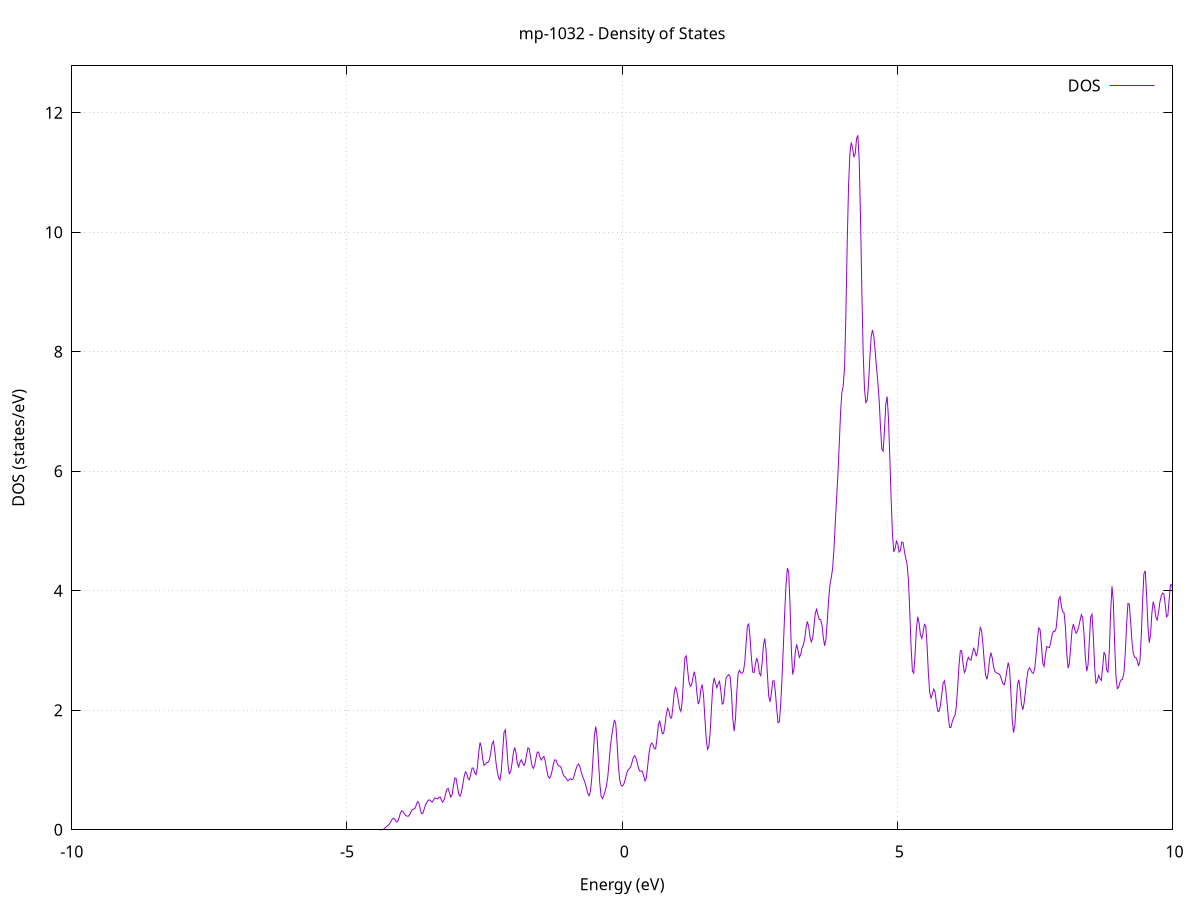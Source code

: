 set title 'mp-1032 - Density of States'
set xlabel 'Energy (eV)'
set ylabel 'DOS (states/eV)'
set grid
set xrange [-10:10]
set yrange [0:12.783]
set xzeroaxis lt -1
set terminal png size 800,600
set output 'mp-1032_dos_gnuplot.png'
plot '-' using 1:2 with lines title 'DOS'
-30.357100 0.000000
-30.332900 0.000000
-30.308800 0.000000
-30.284600 0.000000
-30.260400 0.000000
-30.236300 0.000000
-30.212100 0.000000
-30.187900 0.000000
-30.163700 0.000000
-30.139600 0.000000
-30.115400 0.000000
-30.091200 0.000000
-30.067000 0.000000
-30.042900 0.000000
-30.018700 0.000000
-29.994500 0.000000
-29.970400 0.000000
-29.946200 0.000000
-29.922000 0.000000
-29.897800 0.000000
-29.873700 0.000000
-29.849500 0.000000
-29.825300 0.000000
-29.801100 0.000000
-29.777000 0.000000
-29.752800 0.000000
-29.728600 0.000000
-29.704400 0.000000
-29.680300 0.000000
-29.656100 0.000000
-29.631900 0.000000
-29.607800 0.000000
-29.583600 0.000000
-29.559400 0.000000
-29.535200 0.000000
-29.511100 0.000000
-29.486900 0.000000
-29.462700 0.000000
-29.438500 0.000000
-29.414400 0.000000
-29.390200 0.000000
-29.366000 0.000000
-29.341800 0.000000
-29.317700 0.000000
-29.293500 0.000000
-29.269300 0.000000
-29.245200 0.000000
-29.221000 0.000000
-29.196800 0.000000
-29.172600 0.000000
-29.148500 0.000000
-29.124300 0.000000
-29.100100 0.000000
-29.075900 0.000000
-29.051800 0.000000
-29.027600 0.000000
-29.003400 0.000000
-28.979200 0.000000
-28.955100 0.000000
-28.930900 0.000000
-28.906700 0.000000
-28.882600 0.000000
-28.858400 0.000000
-28.834200 0.000000
-28.810000 0.000000
-28.785900 0.000000
-28.761700 0.000000
-28.737500 0.000000
-28.713300 0.000000
-28.689200 0.000000
-28.665000 0.000000
-28.640800 0.000000
-28.616600 0.000000
-28.592500 0.000000
-28.568300 0.000000
-28.544100 0.000000
-28.520000 0.000000
-28.495800 0.000000
-28.471600 0.000000
-28.447400 0.000000
-28.423300 0.000000
-28.399100 0.000000
-28.374900 0.000000
-28.350700 0.000000
-28.326600 0.000000
-28.302400 0.000000
-28.278200 0.000400
-28.254000 0.004700
-28.229900 0.037700
-28.205700 0.202600
-28.181500 0.755900
-28.157400 2.028100
-28.133200 4.110500
-28.109000 6.715300
-28.084800 9.505100
-28.060700 12.365500
-28.036500 15.168200
-28.012300 17.494100
-27.988100 18.901700
-27.964000 19.339500
-27.939800 19.216000
-27.915600 19.222800
-27.891400 19.630400
-27.867300 19.872300
-27.843100 19.529300
-27.818900 18.910600
-27.794800 18.283100
-27.770600 17.681300
-27.746400 17.313200
-27.722200 17.476600
-27.698100 18.328900
-27.673900 19.639700
-27.649700 20.842600
-27.625500 21.807400
-27.601400 22.961500
-27.577200 24.311100
-27.553000 25.176200
-27.528800 25.047400
-27.504700 24.166500
-27.480500 23.370300
-27.456300 23.771500
-27.432200 25.843500
-27.408000 28.319300
-27.383800 29.338300
-27.359600 28.734300
-27.335500 27.544900
-27.311300 26.254300
-27.287100 24.859600
-27.262900 23.229500
-27.238800 20.859000
-27.214600 17.439900
-27.190400 13.840400
-27.166200 12.203200
-27.142100 15.217500
-27.117900 24.084700
-27.093700 34.893300
-27.069600 38.875600
-27.045400 31.264400
-27.021200 17.676600
-26.997000 6.923200
-26.972900 1.858200
-26.948700 0.338600
-26.924500 0.041500
-26.900300 0.003400
-26.876200 0.000200
-26.852000 0.000000
-26.827800 0.000000
-26.803600 0.000000
-26.779500 0.000000
-26.755300 0.000000
-26.731100 0.000000
-26.707000 0.000000
-26.682800 0.000000
-26.658600 0.000000
-26.634400 0.000000
-26.610300 0.000000
-26.586100 0.000000
-26.561900 0.000000
-26.537700 0.000000
-26.513600 0.000000
-26.489400 0.000000
-26.465200 0.000000
-26.441100 0.000000
-26.416900 0.000000
-26.392700 0.000000
-26.368500 0.000000
-26.344400 0.000000
-26.320200 0.000000
-26.296000 0.000000
-26.271800 0.000000
-26.247700 0.000000
-26.223500 0.000000
-26.199300 0.000000
-26.175100 0.000000
-26.151000 0.000000
-26.126800 0.000000
-26.102600 0.000000
-26.078500 0.000000
-26.054300 0.000000
-26.030100 0.000000
-26.005900 0.000000
-25.981800 0.000000
-25.957600 0.000000
-25.933400 0.000000
-25.909200 0.000000
-25.885100 0.000000
-25.860900 0.000000
-25.836700 0.000000
-25.812500 0.000000
-25.788400 0.000000
-25.764200 0.000000
-25.740000 0.000000
-25.715900 0.000000
-25.691700 0.000000
-25.667500 0.000000
-25.643300 0.000000
-25.619200 0.000000
-25.595000 0.000000
-25.570800 0.000000
-25.546600 0.000000
-25.522500 0.000000
-25.498300 0.000000
-25.474100 0.000000
-25.449900 0.000000
-25.425800 0.000000
-25.401600 0.000000
-25.377400 0.000000
-25.353300 0.000000
-25.329100 0.000000
-25.304900 0.000000
-25.280700 0.000000
-25.256600 0.000000
-25.232400 0.000000
-25.208200 0.000000
-25.184000 0.000000
-25.159900 0.000000
-25.135700 0.000000
-25.111500 0.000000
-25.087300 0.000000
-25.063200 0.000000
-25.039000 0.000000
-25.014800 0.000000
-24.990700 0.000000
-24.966500 0.000000
-24.942300 0.000000
-24.918100 0.000000
-24.894000 0.000000
-24.869800 0.000000
-24.845600 0.000000
-24.821400 0.000000
-24.797300 0.000000
-24.773100 0.000000
-24.748900 0.000000
-24.724700 0.000000
-24.700600 0.000000
-24.676400 0.000000
-24.652200 0.000000
-24.628100 0.000000
-24.603900 0.000000
-24.579700 0.000000
-24.555500 0.000000
-24.531400 0.000000
-24.507200 0.000000
-24.483000 0.000000
-24.458800 0.000000
-24.434700 0.000000
-24.410500 0.000000
-24.386300 0.000000
-24.362100 0.000000
-24.338000 0.000000
-24.313800 0.000000
-24.289600 0.000000
-24.265500 0.000000
-24.241300 0.000000
-24.217100 0.000000
-24.192900 0.000000
-24.168800 0.000000
-24.144600 0.000000
-24.120400 0.000000
-24.096200 0.000000
-24.072100 0.000000
-24.047900 0.000000
-24.023700 0.000000
-23.999500 0.000000
-23.975400 0.000000
-23.951200 0.000000
-23.927000 0.000000
-23.902900 0.000000
-23.878700 0.000000
-23.854500 0.000000
-23.830300 0.000000
-23.806200 0.000000
-23.782000 0.000000
-23.757800 0.000000
-23.733600 0.000000
-23.709500 0.000000
-23.685300 0.000000
-23.661100 0.000000
-23.636900 0.000000
-23.612800 0.000000
-23.588600 0.000000
-23.564400 0.000000
-23.540300 0.000000
-23.516100 0.000000
-23.491900 0.000000
-23.467700 0.000000
-23.443600 0.000000
-23.419400 0.000000
-23.395200 0.000000
-23.371000 0.000000
-23.346900 0.000000
-23.322700 0.000000
-23.298500 0.000000
-23.274400 0.000000
-23.250200 0.000000
-23.226000 0.000000
-23.201800 0.000000
-23.177700 0.000000
-23.153500 0.000000
-23.129300 0.000000
-23.105100 0.000000
-23.081000 0.000000
-23.056800 0.000000
-23.032600 0.000000
-23.008400 0.000000
-22.984300 0.000000
-22.960100 0.000000
-22.935900 0.000000
-22.911800 0.000000
-22.887600 0.000000
-22.863400 0.000000
-22.839200 0.000000
-22.815100 0.000000
-22.790900 0.000000
-22.766700 0.000000
-22.742500 0.000000
-22.718400 0.000000
-22.694200 0.000000
-22.670000 0.000000
-22.645800 0.000000
-22.621700 0.000000
-22.597500 0.000000
-22.573300 0.000000
-22.549200 0.000000
-22.525000 0.000000
-22.500800 0.000000
-22.476600 0.000000
-22.452500 0.000000
-22.428300 0.000000
-22.404100 0.000000
-22.379900 0.000000
-22.355800 0.000000
-22.331600 0.000000
-22.307400 0.000000
-22.283200 0.000000
-22.259100 0.000000
-22.234900 0.000000
-22.210700 0.000000
-22.186600 0.000000
-22.162400 0.000000
-22.138200 0.000000
-22.114000 0.000000
-22.089900 0.000000
-22.065700 0.000000
-22.041500 0.000000
-22.017300 0.000000
-21.993200 0.000000
-21.969000 0.000000
-21.944800 0.000000
-21.920600 0.000000
-21.896500 0.000000
-21.872300 0.000000
-21.848100 0.000000
-21.824000 0.000000
-21.799800 0.000000
-21.775600 0.000000
-21.751400 0.000000
-21.727300 0.000000
-21.703100 0.000000
-21.678900 0.000000
-21.654700 0.000000
-21.630600 0.000000
-21.606400 0.000000
-21.582200 0.000000
-21.558000 0.000000
-21.533900 0.000000
-21.509700 0.000000
-21.485500 0.000000
-21.461400 0.000000
-21.437200 0.000000
-21.413000 0.000000
-21.388800 0.000000
-21.364700 0.000000
-21.340500 0.000000
-21.316300 0.000000
-21.292100 0.000000
-21.268000 0.000000
-21.243800 0.000000
-21.219600 0.000000
-21.195400 0.000000
-21.171300 0.000000
-21.147100 0.000000
-21.122900 0.000000
-21.098800 0.000000
-21.074600 0.000000
-21.050400 0.000000
-21.026200 0.000000
-21.002100 0.000000
-20.977900 0.000000
-20.953700 0.000000
-20.929500 0.000000
-20.905400 0.000000
-20.881200 0.000000
-20.857000 0.000000
-20.832800 0.000000
-20.808700 0.000000
-20.784500 0.000000
-20.760300 0.000000
-20.736200 0.000000
-20.712000 0.000000
-20.687800 0.000000
-20.663600 0.000000
-20.639500 0.000000
-20.615300 0.000000
-20.591100 0.000000
-20.566900 0.000000
-20.542800 0.000000
-20.518600 0.000000
-20.494400 0.000000
-20.470200 0.000000
-20.446100 0.000000
-20.421900 0.000000
-20.397700 0.000000
-20.373600 0.000000
-20.349400 0.000000
-20.325200 0.000000
-20.301000 0.000000
-20.276900 0.000000
-20.252700 0.000000
-20.228500 0.000000
-20.204300 0.000000
-20.180200 0.000000
-20.156000 0.000000
-20.131800 0.000000
-20.107700 0.000000
-20.083500 0.000000
-20.059300 0.000000
-20.035100 0.000000
-20.011000 0.000000
-19.986800 0.000000
-19.962600 0.000000
-19.938400 0.000000
-19.914300 0.000000
-19.890100 0.000000
-19.865900 0.000000
-19.841700 0.000000
-19.817600 0.000000
-19.793400 0.000000
-19.769200 0.000000
-19.745100 0.000000
-19.720900 0.000000
-19.696700 0.000000
-19.672500 0.000000
-19.648400 0.000000
-19.624200 0.000000
-19.600000 0.000000
-19.575800 0.000000
-19.551700 0.000000
-19.527500 0.000000
-19.503300 0.000000
-19.479100 0.000000
-19.455000 0.000000
-19.430800 0.000000
-19.406600 0.000000
-19.382500 0.000000
-19.358300 0.000000
-19.334100 0.000000
-19.309900 0.000000
-19.285800 0.000000
-19.261600 0.000000
-19.237400 0.000000
-19.213200 0.000000
-19.189100 0.000000
-19.164900 0.000000
-19.140700 0.000000
-19.116500 0.000000
-19.092400 0.000000
-19.068200 0.000000
-19.044000 0.000000
-19.019900 0.000000
-18.995700 0.000000
-18.971500 0.000000
-18.947300 0.000000
-18.923200 0.000000
-18.899000 0.000000
-18.874800 0.000000
-18.850600 0.000000
-18.826500 0.000000
-18.802300 0.000000
-18.778100 0.000000
-18.753900 0.000000
-18.729800 0.000000
-18.705600 0.000000
-18.681400 0.000000
-18.657300 0.000000
-18.633100 0.000000
-18.608900 0.000000
-18.584700 0.000000
-18.560600 0.000000
-18.536400 0.000000
-18.512200 0.000000
-18.488000 0.000000
-18.463900 0.000000
-18.439700 0.000000
-18.415500 0.000000
-18.391300 0.000000
-18.367200 0.000000
-18.343000 0.000000
-18.318800 0.000000
-18.294700 0.000000
-18.270500 0.000000
-18.246300 0.000000
-18.222100 0.000000
-18.198000 0.000000
-18.173800 0.000000
-18.149600 0.000000
-18.125400 0.000000
-18.101300 0.000000
-18.077100 0.000000
-18.052900 0.000000
-18.028700 0.000000
-18.004600 0.000000
-17.980400 0.000000
-17.956200 0.000000
-17.932100 0.000000
-17.907900 0.000000
-17.883700 0.000000
-17.859500 0.000000
-17.835400 0.000000
-17.811200 0.000000
-17.787000 0.000000
-17.762800 0.000000
-17.738700 0.000000
-17.714500 0.000000
-17.690300 0.000000
-17.666100 0.000000
-17.642000 0.000000
-17.617800 0.000000
-17.593600 0.000000
-17.569500 0.000000
-17.545300 0.000000
-17.521100 0.000000
-17.496900 0.000000
-17.472800 0.000000
-17.448600 0.000000
-17.424400 0.000000
-17.400200 0.000000
-17.376100 0.000000
-17.351900 0.000000
-17.327700 0.000000
-17.303500 0.000000
-17.279400 0.000000
-17.255200 0.000000
-17.231000 0.000000
-17.206900 0.000000
-17.182700 0.000000
-17.158500 0.000000
-17.134300 0.000000
-17.110200 0.000000
-17.086000 0.000000
-17.061800 0.000000
-17.037600 0.000000
-17.013500 0.000000
-16.989300 0.000000
-16.965100 0.000000
-16.941000 0.000000
-16.916800 0.000000
-16.892600 0.000000
-16.868400 0.000000
-16.844300 0.000000
-16.820100 0.000000
-16.795900 0.000000
-16.771700 0.000000
-16.747600 0.000000
-16.723400 0.000000
-16.699200 0.000000
-16.675000 0.000000
-16.650900 0.000000
-16.626700 0.000000
-16.602500 0.000000
-16.578400 0.000000
-16.554200 0.000000
-16.530000 0.000000
-16.505800 0.000000
-16.481700 0.000000
-16.457500 0.000000
-16.433300 0.000000
-16.409100 0.000000
-16.385000 0.000000
-16.360800 0.000000
-16.336600 0.000000
-16.312400 0.000000
-16.288300 0.000000
-16.264100 0.000000
-16.239900 0.000000
-16.215800 0.000000
-16.191600 0.000000
-16.167400 0.000000
-16.143200 0.000000
-16.119100 0.000000
-16.094900 0.000000
-16.070700 0.000000
-16.046500 0.000000
-16.022400 0.000000
-15.998200 0.000000
-15.974000 0.000000
-15.949800 0.000000
-15.925700 0.000000
-15.901500 0.000000
-15.877300 0.000000
-15.853200 0.000000
-15.829000 0.000000
-15.804800 0.000000
-15.780600 0.000000
-15.756500 0.000000
-15.732300 0.000000
-15.708100 0.000000
-15.683900 0.000000
-15.659800 0.000000
-15.635600 0.000000
-15.611400 0.000000
-15.587200 0.000000
-15.563100 0.000000
-15.538900 0.000000
-15.514700 0.000000
-15.490600 0.000000
-15.466400 0.000000
-15.442200 0.000000
-15.418000 0.000000
-15.393900 0.000000
-15.369700 0.000000
-15.345500 0.000000
-15.321300 0.000000
-15.297200 0.000000
-15.273000 0.000000
-15.248800 0.000000
-15.224600 0.000000
-15.200500 0.000000
-15.176300 0.000000
-15.152100 0.000000
-15.128000 0.000000
-15.103800 0.000000
-15.079600 0.000000
-15.055400 0.000000
-15.031300 0.000000
-15.007100 0.000000
-14.982900 0.000000
-14.958700 0.000000
-14.934600 0.000000
-14.910400 0.000000
-14.886200 0.000000
-14.862000 0.000000
-14.837900 0.000000
-14.813700 0.000000
-14.789500 0.000000
-14.765400 0.000000
-14.741200 0.000000
-14.717000 0.000000
-14.692800 0.000000
-14.668700 0.000000
-14.644500 0.000000
-14.620300 0.000000
-14.596100 0.000000
-14.572000 0.000000
-14.547800 0.000000
-14.523600 0.000000
-14.499400 0.000000
-14.475300 0.000000
-14.451100 0.000000
-14.426900 0.000000
-14.402800 0.000000
-14.378600 0.000000
-14.354400 0.000000
-14.330200 0.000000
-14.306100 0.000000
-14.281900 0.000000
-14.257700 0.000000
-14.233500 0.000000
-14.209400 0.000000
-14.185200 0.000000
-14.161000 0.000000
-14.136800 0.000000
-14.112700 0.000000
-14.088500 0.000000
-14.064300 0.000000
-14.040200 0.000000
-14.016000 0.000000
-13.991800 0.000000
-13.967600 0.000000
-13.943500 0.000000
-13.919300 0.000000
-13.895100 0.000000
-13.870900 0.000000
-13.846800 0.000000
-13.822600 0.000000
-13.798400 0.000000
-13.774200 0.000000
-13.750100 0.000000
-13.725900 0.000000
-13.701700 0.000000
-13.677600 0.000000
-13.653400 0.000000
-13.629200 0.000000
-13.605000 0.000000
-13.580900 0.000000
-13.556700 0.000000
-13.532500 0.000000
-13.508300 0.000000
-13.484200 0.000000
-13.460000 0.000000
-13.435800 0.000000
-13.411700 0.000000
-13.387500 0.000000
-13.363300 0.000000
-13.339100 0.000000
-13.315000 0.000000
-13.290800 0.000000
-13.266600 0.000000
-13.242400 0.000000
-13.218300 0.000000
-13.194100 0.000000
-13.169900 0.000000
-13.145700 0.000000
-13.121600 0.000000
-13.097400 0.000000
-13.073200 0.000000
-13.049100 0.000000
-13.024900 0.000000
-13.000700 0.000000
-12.976500 0.000000
-12.952400 0.000000
-12.928200 0.000000
-12.904000 0.000000
-12.879800 0.000000
-12.855700 0.000000
-12.831500 0.000000
-12.807300 0.000000
-12.783100 0.000000
-12.759000 0.000000
-12.734800 0.000000
-12.710600 0.000000
-12.686500 0.000000
-12.662300 0.000000
-12.638100 0.000000
-12.613900 0.000000
-12.589800 0.000000
-12.565600 0.000000
-12.541400 0.000000
-12.517200 0.000000
-12.493100 0.000000
-12.468900 0.000000
-12.444700 0.000000
-12.420500 0.000000
-12.396400 0.000000
-12.372200 0.000000
-12.348000 0.000000
-12.323900 0.000000
-12.299700 0.000000
-12.275500 0.000000
-12.251300 0.000000
-12.227200 0.000000
-12.203000 0.000000
-12.178800 0.000000
-12.154600 0.000000
-12.130500 0.000000
-12.106300 0.000000
-12.082100 0.000000
-12.057900 0.000000
-12.033800 0.000000
-12.009600 0.000000
-11.985400 0.000000
-11.961300 0.000000
-11.937100 0.000000
-11.912900 0.000000
-11.888700 0.000000
-11.864600 0.000000
-11.840400 0.000000
-11.816200 0.000000
-11.792000 0.000000
-11.767900 0.000000
-11.743700 0.000000
-11.719500 0.000000
-11.695300 0.000000
-11.671200 0.000000
-11.647000 0.000000
-11.622800 0.000000
-11.598700 0.000000
-11.574500 0.000000
-11.550300 0.000000
-11.526100 0.000000
-11.502000 0.000000
-11.477800 0.000000
-11.453600 0.000000
-11.429400 0.000000
-11.405300 0.000000
-11.381100 0.000000
-11.356900 0.000000
-11.332700 0.000000
-11.308600 0.000000
-11.284400 0.000000
-11.260200 0.000000
-11.236100 0.000000
-11.211900 0.000000
-11.187700 0.000000
-11.163500 0.000000
-11.139400 0.000000
-11.115200 0.000000
-11.091000 0.000000
-11.066800 0.000000
-11.042700 0.000000
-11.018500 0.000000
-10.994300 0.000000
-10.970100 0.000000
-10.946000 0.000000
-10.921800 0.000000
-10.897600 0.000000
-10.873500 0.000000
-10.849300 0.000000
-10.825100 0.000000
-10.800900 0.000000
-10.776800 0.000000
-10.752600 0.000000
-10.728400 0.000000
-10.704200 0.000000
-10.680100 0.000000
-10.655900 0.000000
-10.631700 0.000000
-10.607500 0.000000
-10.583400 0.000000
-10.559200 0.000000
-10.535000 0.000000
-10.510900 0.000000
-10.486700 0.000000
-10.462500 0.000000
-10.438300 0.000000
-10.414200 0.000000
-10.390000 0.000000
-10.365800 0.000000
-10.341600 0.000000
-10.317500 0.000000
-10.293300 0.000000
-10.269100 0.000000
-10.245000 0.000000
-10.220800 0.000000
-10.196600 0.000000
-10.172400 0.000000
-10.148300 0.000000
-10.124100 0.000000
-10.099900 0.000000
-10.075700 0.000000
-10.051600 0.000000
-10.027400 0.000000
-10.003200 0.000000
-9.979000 0.000000
-9.954900 0.000000
-9.930700 0.000000
-9.906500 0.000000
-9.882400 0.000000
-9.858200 0.000000
-9.834000 0.000000
-9.809800 0.000000
-9.785700 0.000000
-9.761500 0.000000
-9.737300 0.000000
-9.713100 0.000000
-9.689000 0.000000
-9.664800 0.000000
-9.640600 0.000000
-9.616400 0.000000
-9.592300 0.000000
-9.568100 0.000000
-9.543900 0.000000
-9.519800 0.000000
-9.495600 0.000000
-9.471400 0.000000
-9.447200 0.000000
-9.423100 0.000000
-9.398900 0.000000
-9.374700 0.000000
-9.350500 0.000000
-9.326400 0.000000
-9.302200 0.000000
-9.278000 0.000000
-9.253800 0.000000
-9.229700 0.000000
-9.205500 0.000000
-9.181300 0.000000
-9.157200 0.000000
-9.133000 0.000000
-9.108800 0.000000
-9.084600 0.000000
-9.060500 0.000000
-9.036300 0.000000
-9.012100 0.000000
-8.987900 0.000000
-8.963800 0.000000
-8.939600 0.000000
-8.915400 0.000000
-8.891200 0.000000
-8.867100 0.000000
-8.842900 0.000000
-8.818700 0.000000
-8.794600 0.000000
-8.770400 0.000000
-8.746200 0.000000
-8.722000 0.000000
-8.697900 0.000000
-8.673700 0.000000
-8.649500 0.000000
-8.625300 0.000000
-8.601200 0.000000
-8.577000 0.000000
-8.552800 0.000000
-8.528600 0.000000
-8.504500 0.000000
-8.480300 0.000000
-8.456100 0.000000
-8.432000 0.000000
-8.407800 0.000000
-8.383600 0.000000
-8.359400 0.000000
-8.335300 0.000000
-8.311100 0.000000
-8.286900 0.000000
-8.262700 0.000000
-8.238600 0.000000
-8.214400 0.000000
-8.190200 0.000000
-8.166000 0.000000
-8.141900 0.000000
-8.117700 0.000000
-8.093500 0.000000
-8.069400 0.000000
-8.045200 0.000000
-8.021000 0.000000
-7.996800 0.000000
-7.972700 0.000000
-7.948500 0.000000
-7.924300 0.000000
-7.900100 0.000000
-7.876000 0.000000
-7.851800 0.000000
-7.827600 0.000000
-7.803400 0.000000
-7.779300 0.000000
-7.755100 0.000000
-7.730900 0.000000
-7.706800 0.000000
-7.682600 0.000000
-7.658400 0.000000
-7.634200 0.000000
-7.610100 0.000000
-7.585900 0.000000
-7.561700 0.000000
-7.537500 0.000000
-7.513400 0.000000
-7.489200 0.000000
-7.465000 0.000000
-7.440800 0.000000
-7.416700 0.000000
-7.392500 0.000000
-7.368300 0.000000
-7.344200 0.000000
-7.320000 0.000000
-7.295800 0.000000
-7.271600 0.000000
-7.247500 0.000000
-7.223300 0.000000
-7.199100 0.000000
-7.174900 0.000000
-7.150800 0.000000
-7.126600 0.000000
-7.102400 0.000000
-7.078300 0.000000
-7.054100 0.000000
-7.029900 0.000000
-7.005700 0.000000
-6.981600 0.000000
-6.957400 0.000000
-6.933200 0.000000
-6.909000 0.000000
-6.884900 0.000000
-6.860700 0.000000
-6.836500 0.000000
-6.812300 0.000000
-6.788200 0.000000
-6.764000 0.000000
-6.739800 0.000000
-6.715700 0.000000
-6.691500 0.000000
-6.667300 0.000000
-6.643100 0.000000
-6.619000 0.000000
-6.594800 0.000000
-6.570600 0.000000
-6.546400 0.000000
-6.522300 0.000000
-6.498100 0.000000
-6.473900 0.000000
-6.449700 0.000000
-6.425600 0.000000
-6.401400 0.000000
-6.377200 0.000000
-6.353100 0.000000
-6.328900 0.000000
-6.304700 0.000000
-6.280500 0.000000
-6.256400 0.000000
-6.232200 0.000000
-6.208000 0.000000
-6.183800 0.000000
-6.159700 0.000000
-6.135500 0.000000
-6.111300 0.000000
-6.087100 0.000000
-6.063000 0.000000
-6.038800 0.000000
-6.014600 0.000000
-5.990500 0.000000
-5.966300 0.000000
-5.942100 0.000000
-5.917900 0.000000
-5.893800 0.000000
-5.869600 0.000000
-5.845400 0.000000
-5.821200 0.000000
-5.797100 0.000000
-5.772900 0.000000
-5.748700 0.000000
-5.724500 0.000000
-5.700400 0.000000
-5.676200 0.000000
-5.652000 0.000000
-5.627900 0.000000
-5.603700 0.000000
-5.579500 0.000000
-5.555300 0.000000
-5.531200 0.000000
-5.507000 0.000000
-5.482800 0.000000
-5.458600 0.000000
-5.434500 0.000000
-5.410300 0.000000
-5.386100 0.000000
-5.361900 0.000000
-5.337800 0.000000
-5.313600 0.000000
-5.289400 0.000000
-5.265300 0.000000
-5.241100 0.000000
-5.216900 0.000000
-5.192700 0.000000
-5.168600 0.000000
-5.144400 0.000000
-5.120200 0.000000
-5.096000 0.000000
-5.071900 0.000000
-5.047700 0.000000
-5.023500 0.000000
-4.999300 0.000000
-4.975200 0.000000
-4.951000 0.000000
-4.926800 0.000000
-4.902700 0.000000
-4.878500 0.000000
-4.854300 0.000000
-4.830100 0.000000
-4.806000 0.000000
-4.781800 0.000000
-4.757600 0.000000
-4.733400 0.000000
-4.709300 0.000000
-4.685100 0.000000
-4.660900 0.000000
-4.636700 0.000000
-4.612600 0.000000
-4.588400 0.000000
-4.564200 0.000000
-4.540100 0.000000
-4.515900 0.000000
-4.491700 0.000000
-4.467500 0.000000
-4.443400 0.000000
-4.419200 0.000000
-4.395000 0.000100
-4.370800 0.001100
-4.346700 0.005700
-4.322500 0.018300
-4.298300 0.039500
-4.274100 0.060700
-4.250000 0.078100
-4.225800 0.101000
-4.201600 0.136400
-4.177500 0.176000
-4.153300 0.194800
-4.129100 0.172900
-4.104900 0.134000
-4.080800 0.131800
-4.056600 0.189100
-4.032400 0.270300
-4.008200 0.318100
-3.984100 0.308500
-3.959900 0.270000
-3.935700 0.242100
-3.911600 0.228900
-3.887400 0.225800
-3.863200 0.249400
-3.839000 0.298800
-3.814900 0.337100
-3.790700 0.344800
-3.766500 0.356200
-3.742300 0.411000
-3.718200 0.471600
-3.694000 0.451200
-3.669800 0.350200
-3.645600 0.269900
-3.621500 0.276900
-3.597300 0.346100
-3.573100 0.415700
-3.549000 0.459900
-3.524800 0.491900
-3.500600 0.501900
-3.476400 0.478200
-3.452300 0.463300
-3.428100 0.495800
-3.403900 0.533000
-3.379700 0.524800
-3.355600 0.516200
-3.331400 0.544300
-3.307200 0.546400
-3.283000 0.493800
-3.258900 0.461300
-3.234700 0.501400
-3.210500 0.589200
-3.186400 0.673300
-3.162200 0.691500
-3.138000 0.620000
-3.113800 0.546300
-3.089700 0.585300
-3.065500 0.733500
-3.041300 0.865600
-3.017100 0.857300
-2.993000 0.722500
-2.968800 0.594500
-2.944600 0.562300
-2.920400 0.625100
-2.896300 0.750200
-2.872100 0.887200
-2.847900 0.969900
-2.823800 0.943400
-2.799600 0.854000
-2.775400 0.837400
-2.751200 0.932900
-2.727100 1.033000
-2.702900 1.032500
-2.678700 0.953800
-2.654500 0.921900
-2.630400 1.044000
-2.606200 1.292600
-2.582000 1.461300
-2.557800 1.380600
-2.533700 1.175900
-2.509500 1.076800
-2.485300 1.097000
-2.461200 1.123200
-2.437000 1.127700
-2.412800 1.165300
-2.388600 1.282300
-2.364500 1.437100
-2.340300 1.483000
-2.316100 1.337500
-2.291900 1.122100
-2.267800 0.968300
-2.243600 0.865300
-2.219400 0.832800
-2.195200 0.982100
-2.171100 1.314200
-2.146900 1.629200
-2.122700 1.673000
-2.098600 1.412300
-2.074400 1.093000
-2.050200 0.937700
-2.026000 0.966400
-2.001900 1.104000
-1.977700 1.276300
-1.953500 1.377100
-1.929300 1.294500
-1.905200 1.112800
-1.881000 1.050400
-1.856800 1.127400
-1.832600 1.171600
-1.808500 1.119300
-1.784300 1.075400
-1.760100 1.126100
-1.736000 1.256800
-1.711800 1.371000
-1.687600 1.351600
-1.663400 1.211300
-1.639300 1.077100
-1.615100 1.026200
-1.590900 1.075200
-1.566700 1.196100
-1.542600 1.298500
-1.518400 1.298700
-1.494200 1.215900
-1.470000 1.166900
-1.445900 1.203700
-1.421700 1.227200
-1.397500 1.149800
-1.373400 1.016100
-1.349200 0.906900
-1.325000 0.861700
-1.300800 0.887800
-1.276700 0.971700
-1.252500 1.085100
-1.228300 1.168100
-1.204100 1.166700
-1.180000 1.107700
-1.155800 1.069200
-1.131600 1.067500
-1.107400 1.036600
-1.083300 0.957200
-1.059100 0.901100
-1.034900 0.884200
-1.010800 0.850400
-0.986600 0.819400
-0.962400 0.838100
-0.938200 0.855800
-0.914100 0.838200
-0.889900 0.853000
-0.865700 0.927400
-0.841500 1.009000
-0.817400 1.073400
-0.793200 1.100300
-0.769000 1.058000
-0.744800 0.971000
-0.720700 0.896000
-0.696500 0.843800
-0.672300 0.781900
-0.648200 0.695600
-0.624000 0.606800
-0.599800 0.568900
-0.575600 0.643300
-0.551500 0.867200
-0.527300 1.225900
-0.503100 1.585100
-0.478900 1.727500
-0.454800 1.547800
-0.430600 1.158100
-0.406400 0.779600
-0.382300 0.565000
-0.358100 0.521800
-0.333900 0.572300
-0.309700 0.648300
-0.285600 0.736100
-0.261400 0.885400
-0.237200 1.133900
-0.213000 1.397200
-0.188900 1.574000
-0.164700 1.714300
-0.140500 1.839400
-0.116300 1.774900
-0.092200 1.449400
-0.068000 1.071400
-0.043800 0.834800
-0.019700 0.743900
0.004500 0.730400
0.028700 0.760300
0.052900 0.831300
0.077000 0.923900
0.101200 0.992300
0.125400 1.017900
0.149600 1.043500
0.173700 1.110600
0.197900 1.193900
0.222100 1.238900
0.246300 1.219600
0.270400 1.139300
0.294600 1.037100
0.318800 0.980900
0.342900 0.986200
0.367100 0.979400
0.391300 0.899000
0.415500 0.817400
0.439600 0.868600
0.463800 1.064100
0.488000 1.279500
0.512200 1.408800
0.536300 1.451700
0.560500 1.426900
0.584700 1.355600
0.608900 1.356200
0.633000 1.525100
0.657200 1.750100
0.681400 1.826400
0.705500 1.722300
0.729700 1.606200
0.753900 1.615600
0.778100 1.750500
0.802200 1.931300
0.826400 2.033500
0.850600 1.985900
0.874800 1.872200
0.898900 1.870100
0.923100 2.063400
0.947300 2.306600
0.971500 2.391300
0.995600 2.307500
1.019800 2.167400
1.044000 2.029300
1.068100 1.980300
1.092300 2.160100
1.116500 2.544200
1.140700 2.879300
1.164800 2.909700
1.189000 2.684100
1.213200 2.480300
1.237400 2.403100
1.261500 2.420600
1.285700 2.542100
1.309900 2.644800
1.334100 2.546300
1.358200 2.289300
1.382400 2.103500
1.406600 2.154900
1.430700 2.352700
1.454900 2.429800
1.479100 2.238600
1.503300 1.869000
1.527400 1.521500
1.551600 1.346700
1.575800 1.388600
1.600000 1.643400
1.624100 2.050900
1.648300 2.417900
1.672500 2.540900
1.696700 2.450400
1.720800 2.377600
1.745000 2.442100
1.769200 2.485000
1.793300 2.325000
1.817500 2.103200
1.841700 2.121000
1.865900 2.366700
1.890000 2.547200
1.914200 2.575500
1.938400 2.596300
1.962600 2.561800
1.986700 2.287000
2.010900 1.864400
2.035100 1.649400
2.059300 1.857000
2.083400 2.302400
2.107600 2.613700
2.131800 2.667100
2.155900 2.626800
2.180100 2.619100
2.204300 2.653800
2.228500 2.807200
2.252600 3.126900
2.276800 3.417700
2.301000 3.444700
2.325200 3.203500
2.349300 2.866500
2.373500 2.638800
2.397700 2.630300
2.421900 2.775000
2.446000 2.875100
2.470200 2.791700
2.494400 2.617000
2.518500 2.580200
2.542700 2.785900
2.566900 3.083900
2.591100 3.202300
2.615200 3.000700
2.639400 2.592600
2.663600 2.238100
2.687800 2.138200
2.711900 2.294300
2.736100 2.488600
2.760300 2.493400
2.784400 2.301600
2.808600 2.019500
2.832800 1.791200
2.857000 1.808000
2.881100 2.100400
2.905300 2.545700
2.929500 3.078600
2.953700 3.634400
2.977800 4.095300
3.002000 4.378100
3.026200 4.314500
3.050400 3.759600
3.074500 3.007000
3.098700 2.598300
3.122900 2.693500
3.147000 2.980100
3.171200 3.103500
3.195400 2.999700
3.219600 2.885300
3.243700 2.933100
3.267900 3.042100
3.292100 3.095800
3.316300 3.187600
3.340400 3.371500
3.364600 3.485800
3.388800 3.403400
3.413000 3.228800
3.437100 3.142700
3.461300 3.207700
3.485500 3.401600
3.509600 3.625500
3.533800 3.690800
3.558000 3.589900
3.582200 3.520100
3.606300 3.517600
3.630500 3.430100
3.654700 3.220100
3.678900 3.079500
3.703000 3.184800
3.727200 3.492500
3.751400 3.841700
3.775600 4.093000
3.799700 4.220300
3.823900 4.368600
3.848100 4.689500
3.872200 5.127500
3.896400 5.539700
3.920600 5.942800
3.944800 6.445900
3.968900 6.986100
3.993100 7.323100
4.017300 7.431200
4.041500 7.746600
4.065600 8.640000
4.089800 9.828700
4.114000 10.779200
4.138200 11.315800
4.162300 11.500600
4.186500 11.412900
4.210700 11.256100
4.234800 11.314800
4.259000 11.562400
4.283200 11.621300
4.307400 11.194200
4.331500 10.236200
4.355700 9.004000
4.379900 7.962500
4.404100 7.367300
4.428200 7.149700
4.452400 7.183000
4.476600 7.452800
4.500800 7.895600
4.524900 8.257500
4.549100 8.363000
4.573300 8.254800
4.597400 8.009900
4.621600 7.732500
4.645800 7.495000
4.670000 7.189000
4.694100 6.743200
4.718300 6.366500
4.742500 6.336800
4.766700 6.685000
4.790800 7.126400
4.815000 7.249400
4.839200 6.883800
4.863400 6.233700
4.887500 5.541400
4.911700 4.946200
4.935900 4.650700
4.960000 4.703900
4.984200 4.831200
5.008400 4.781600
5.032600 4.647400
5.056700 4.676300
5.080900 4.815700
5.105100 4.805000
5.129300 4.656600
5.153400 4.542500
5.177600 4.440900
5.201800 4.179500
5.226000 3.661900
5.250100 3.054400
5.274300 2.655900
5.298500 2.620600
5.322600 2.931500
5.346800 3.362200
5.371000 3.565100
5.395200 3.458500
5.419300 3.270000
5.443500 3.203000
5.467700 3.295700
5.491900 3.437900
5.516000 3.415800
5.540200 3.092200
5.564400 2.621900
5.588600 2.295100
5.612700 2.203700
5.636900 2.267800
5.661100 2.354300
5.685200 2.309400
5.709400 2.127800
5.733600 1.985700
5.757800 1.980400
5.781900 2.073200
5.806100 2.250400
5.830300 2.444000
5.854500 2.493300
5.878600 2.362200
5.902800 2.134800
5.927000 1.882800
5.951100 1.712400
5.975300 1.713900
5.999500 1.815200
6.023700 1.875200
6.047800 1.911600
6.072000 2.065500
6.096200 2.379000
6.120400 2.744600
6.144500 2.995200
6.168700 2.995800
6.192900 2.793900
6.217100 2.631400
6.241200 2.672000
6.265400 2.818500
6.289600 2.884800
6.313700 2.848100
6.337900 2.838100
6.362100 2.935500
6.386300 3.036500
6.410400 2.995600
6.434600 2.903600
6.458800 2.978800
6.483000 3.214300
6.507100 3.383800
6.531300 3.333300
6.555500 3.101200
6.579700 2.814600
6.603800 2.591100
6.628000 2.516100
6.652200 2.632700
6.676300 2.853000
6.700500 2.965100
6.724700 2.875700
6.748900 2.724900
6.773000 2.649800
6.797200 2.627800
6.821400 2.616300
6.845600 2.609500
6.869700 2.580500
6.893900 2.515400
6.918100 2.443500
6.942300 2.426000
6.966400 2.511100
6.990600 2.672800
7.014800 2.797500
7.038900 2.699800
7.063100 2.310800
7.087300 1.850800
7.111500 1.625800
7.135600 1.748800
7.159800 2.100700
7.184000 2.429100
7.208200 2.511900
7.232300 2.335500
7.256500 2.096500
7.280700 2.009400
7.304900 2.125600
7.329000 2.332200
7.353200 2.531000
7.377400 2.674900
7.401500 2.710800
7.425700 2.670500
7.449900 2.628000
7.474100 2.619700
7.498200 2.711100
7.522400 2.935100
7.546600 3.204400
7.570800 3.379600
7.594900 3.346800
7.619100 3.083000
7.643300 2.779900
7.667500 2.734600
7.691600 2.929200
7.715800 3.065300
7.740000 3.054800
7.764100 3.049900
7.788300 3.137500
7.812500 3.260800
7.836700 3.321900
7.860800 3.317000
7.885000 3.369800
7.909200 3.588000
7.933400 3.853900
7.957500 3.899800
7.981700 3.735700
8.005900 3.647400
8.030100 3.631100
8.054200 3.390300
8.078400 2.959400
8.102600 2.703800
8.126700 2.781800
8.150900 3.066200
8.175100 3.349700
8.199300 3.442300
8.223400 3.353300
8.247600 3.288600
8.271800 3.323900
8.296000 3.397000
8.320100 3.502700
8.344300 3.600100
8.368500 3.547800
8.392700 3.268800
8.416800 2.887800
8.441000 2.654700
8.465200 2.757100
8.489300 3.160600
8.513500 3.563300
8.537700 3.606300
8.561900 3.223500
8.586000 2.713700
8.610200 2.445500
8.634400 2.492100
8.658600 2.585100
8.682700 2.527600
8.706900 2.498700
8.731100 2.716600
8.755300 2.973600
8.779400 2.923600
8.803600 2.676300
8.827800 2.631100
8.851900 2.995000
8.876100 3.642200
8.900300 4.073800
8.924500 3.822900
8.948600 3.120300
8.972800 2.564800
8.997000 2.362300
9.021200 2.381300
9.045300 2.467800
9.069500 2.511100
9.093700 2.520200
9.117800 2.629600
9.142000 2.958700
9.166200 3.438900
9.190400 3.786000
9.214500 3.776600
9.238700 3.487400
9.262900 3.158400
9.287100 2.953100
9.311200 2.889200
9.335400 2.883100
9.359600 2.828600
9.383800 2.740100
9.407900 2.820200
9.432100 3.223500
9.456300 3.819500
9.480400 4.283700
9.504600 4.334300
9.528800 3.948800
9.553000 3.418000
9.577100 3.129200
9.601300 3.268200
9.625500 3.628500
9.649700 3.819000
9.673800 3.727400
9.698000 3.554200
9.722200 3.511500
9.746400 3.640200
9.770500 3.808500
9.794700 3.908200
9.818900 3.961300
9.843000 3.946600
9.867200 3.774700
9.891400 3.563500
9.915600 3.586500
9.939700 3.860800
9.963900 4.098700
9.988100 4.102000
10.012300 3.956400
10.036400 3.832700
10.060600 3.851400
10.084800 4.030600
10.109000 4.240900
10.133100 4.416000
10.157300 4.664900
10.181500 5.038100
10.205600 5.389800
10.229800 5.601300
10.254000 5.875300
10.278200 6.411500
10.302300 6.854800
10.326500 6.719700
10.350700 6.209700
10.374900 5.894300
10.399000 5.862300
10.423200 5.814600
10.447400 5.558100
10.471600 5.079000
10.495700 4.521400
10.519900 4.136000
10.544100 4.025300
10.568200 4.019600
10.592400 3.917000
10.616600 3.735700
10.640800 3.657500
10.664900 3.817700
10.689100 4.129900
10.713300 4.356000
10.737500 4.418600
10.761600 4.425100
10.785800 4.393500
10.810000 4.211200
10.834200 3.849900
10.858300 3.447400
10.882500 3.143800
10.906700 3.043100
10.930800 3.243200
10.955000 3.706500
10.979200 4.300500
11.003400 4.999300
11.027500 5.760400
11.051700 6.264400
11.075900 6.232000
11.100100 5.849400
11.124200 5.480900
11.148400 5.235800
11.172600 5.060100
11.196800 4.990100
11.220900 5.074100
11.245100 5.203500
11.269300 5.266500
11.293400 5.341100
11.317600 5.477100
11.341800 5.488800
11.366000 5.212600
11.390100 4.771100
11.414300 4.445900
11.438500 4.350300
11.462700 4.383300
11.486800 4.424100
11.511000 4.383100
11.535200 4.300500
11.559400 4.357900
11.583500 4.555300
11.607700 4.690200
11.631900 4.685700
11.656000 4.596300
11.680200 4.440600
11.704400 4.191400
11.728600 3.833000
11.752700 3.464400
11.776900 3.327400
11.801100 3.609900
11.825300 4.136900
11.849400 4.468900
11.873600 4.469800
11.897800 4.472600
11.922000 4.785100
11.946100 5.384400
11.970300 6.037600
11.994500 6.430400
12.018600 6.401800
12.042800 6.083300
12.067000 5.702800
12.091200 5.409200
12.115300 5.226000
12.139500 5.097500
12.163700 5.013100
12.187900 5.037400
12.212000 5.219600
12.236200 5.463900
12.260400 5.600600
12.284600 5.630800
12.308700 5.702000
12.332900 5.829400
12.357100 5.822800
12.381200 5.496300
12.405400 4.906400
12.429600 4.419500
12.453800 4.294000
12.477900 4.358400
12.502100 4.366300
12.526300 4.216700
12.550500 3.916000
12.574600 3.662400
12.598800 3.689900
12.623000 3.974300
12.647100 4.226500
12.671300 4.216100
12.695500 4.039300
12.719700 3.927900
12.743800 3.889200
12.768000 3.677700
12.792200 3.180600
12.816400 2.673600
12.840500 2.523100
12.864700 2.770500
12.888900 3.118300
12.913100 3.306200
12.937200 3.362300
12.961400 3.375700
12.985600 3.298300
13.009700 3.113100
13.033900 2.959000
13.058100 2.991700
13.082300 3.178400
13.106400 3.252000
13.130600 2.987600
13.154800 2.532900
13.179000 2.252400
13.203100 2.335300
13.227300 2.680200
13.251500 3.027000
13.275700 3.193200
13.299800 3.171800
13.324000 3.039600
13.348200 2.905000
13.372300 2.860800
13.396500 2.886200
13.420700 2.888400
13.444900 2.927000
13.469000 3.168200
13.493200 3.505400
13.517400 3.587500
13.541600 3.334200
13.565700 2.977700
13.589900 2.629600
13.614100 2.296600
13.638300 2.050200
13.662400 1.939100
13.686600 1.965600
13.710800 2.098600
13.734900 2.283600
13.759100 2.484400
13.783300 2.657500
13.807500 2.750300
13.831600 2.752600
13.855800 2.719600
13.880000 2.722100
13.904200 2.691400
13.928300 2.465900
13.952500 2.118500
13.976700 1.965500
14.000900 2.190700
14.025000 2.673400
14.049200 3.108400
14.073400 3.216500
14.097500 2.994800
14.121700 2.687300
14.145900 2.449800
14.170100 2.288900
14.194200 2.242000
14.218400 2.286900
14.242600 2.303200
14.266800 2.308600
14.290900 2.414400
14.315100 2.564200
14.339300 2.605200
14.363500 2.503400
14.387600 2.358800
14.411800 2.305400
14.436000 2.364200
14.460100 2.456000
14.484300 2.625400
14.508500 2.968100
14.532700 3.320400
14.556800 3.442300
14.581000 3.348600
14.605200 3.101400
14.629400 2.678600
14.653500 2.205800
14.677700 1.852300
14.701900 1.599400
14.726100 1.404800
14.750200 1.293200
14.774400 1.236500
14.798600 1.188000
14.822700 1.140700
14.846900 1.077800
14.871100 0.964500
14.895300 0.793000
14.919400 0.616000
14.943600 0.535200
14.967800 0.605900
14.992000 0.736500
15.016100 0.751300
15.040300 0.600600
15.064500 0.413900
15.088700 0.309300
15.112800 0.279100
15.137000 0.271500
15.161200 0.268400
15.185300 0.268200
15.209500 0.258700
15.233700 0.247100
15.257900 0.259400
15.282000 0.282300
15.306200 0.272800
15.330400 0.228600
15.354600 0.202200
15.378700 0.237200
15.402900 0.300400
15.427100 0.317400
15.451300 0.268700
15.475400 0.199700
15.499600 0.155900
15.523800 0.149000
15.547900 0.157600
15.572100 0.152000
15.596300 0.133200
15.620500 0.121100
15.644600 0.127100
15.668800 0.150000
15.693000 0.171800
15.717200 0.164800
15.741300 0.122900
15.765500 0.075800
15.789700 0.049100
15.813800 0.035300
15.838000 0.021300
15.862200 0.008800
15.886400 0.002400
15.910500 0.000400
15.934700 0.000000
15.958900 0.000000
15.983100 0.000000
16.007200 0.000000
16.031400 0.000000
16.055600 0.000000
16.079800 0.000000
16.103900 0.000000
16.128100 0.000000
16.152300 0.000000
16.176400 0.000000
16.200600 0.000000
16.224800 0.000000
16.249000 0.000000
16.273100 0.000000
16.297300 0.000000
16.321500 0.000000
16.345700 0.000000
16.369800 0.000000
16.394000 0.000000
16.418200 0.000000
16.442400 0.000000
16.466500 0.000000
16.490700 0.000000
16.514900 0.000000
16.539000 0.000000
16.563200 0.000000
16.587400 0.000000
16.611600 0.000000
16.635700 0.000000
16.659900 0.000000
16.684100 0.000000
16.708300 0.000000
16.732400 0.000000
16.756600 0.000000
16.780800 0.000000
16.805000 0.000000
16.829100 0.000000
16.853300 0.000000
16.877500 0.000000
16.901600 0.000000
16.925800 0.000000
16.950000 0.000000
16.974200 0.000000
16.998300 0.000000
17.022500 0.000000
17.046700 0.000000
17.070900 0.000000
17.095000 0.000000
17.119200 0.000000
17.143400 0.000000
17.167600 0.000000
17.191700 0.000000
17.215900 0.000000
17.240100 0.000000
17.264200 0.000000
17.288400 0.000000
17.312600 0.000000
17.336800 0.000000
17.360900 0.000000
17.385100 0.000000
17.409300 0.000000
17.433500 0.000000
17.457600 0.000000
17.481800 0.000000
17.506000 0.000000
17.530200 0.000000
17.554300 0.000000
17.578500 0.000000
17.602700 0.000000
17.626800 0.000000
17.651000 0.000000
17.675200 0.000000
17.699400 0.000000
17.723500 0.000000
17.747700 0.000000
17.771900 0.000000
17.796100 0.000000
17.820200 0.000000
17.844400 0.000000
17.868600 0.000000
17.892800 0.000000
17.916900 0.000000
17.941100 0.000000
17.965300 0.000000
17.989400 0.000000
e
